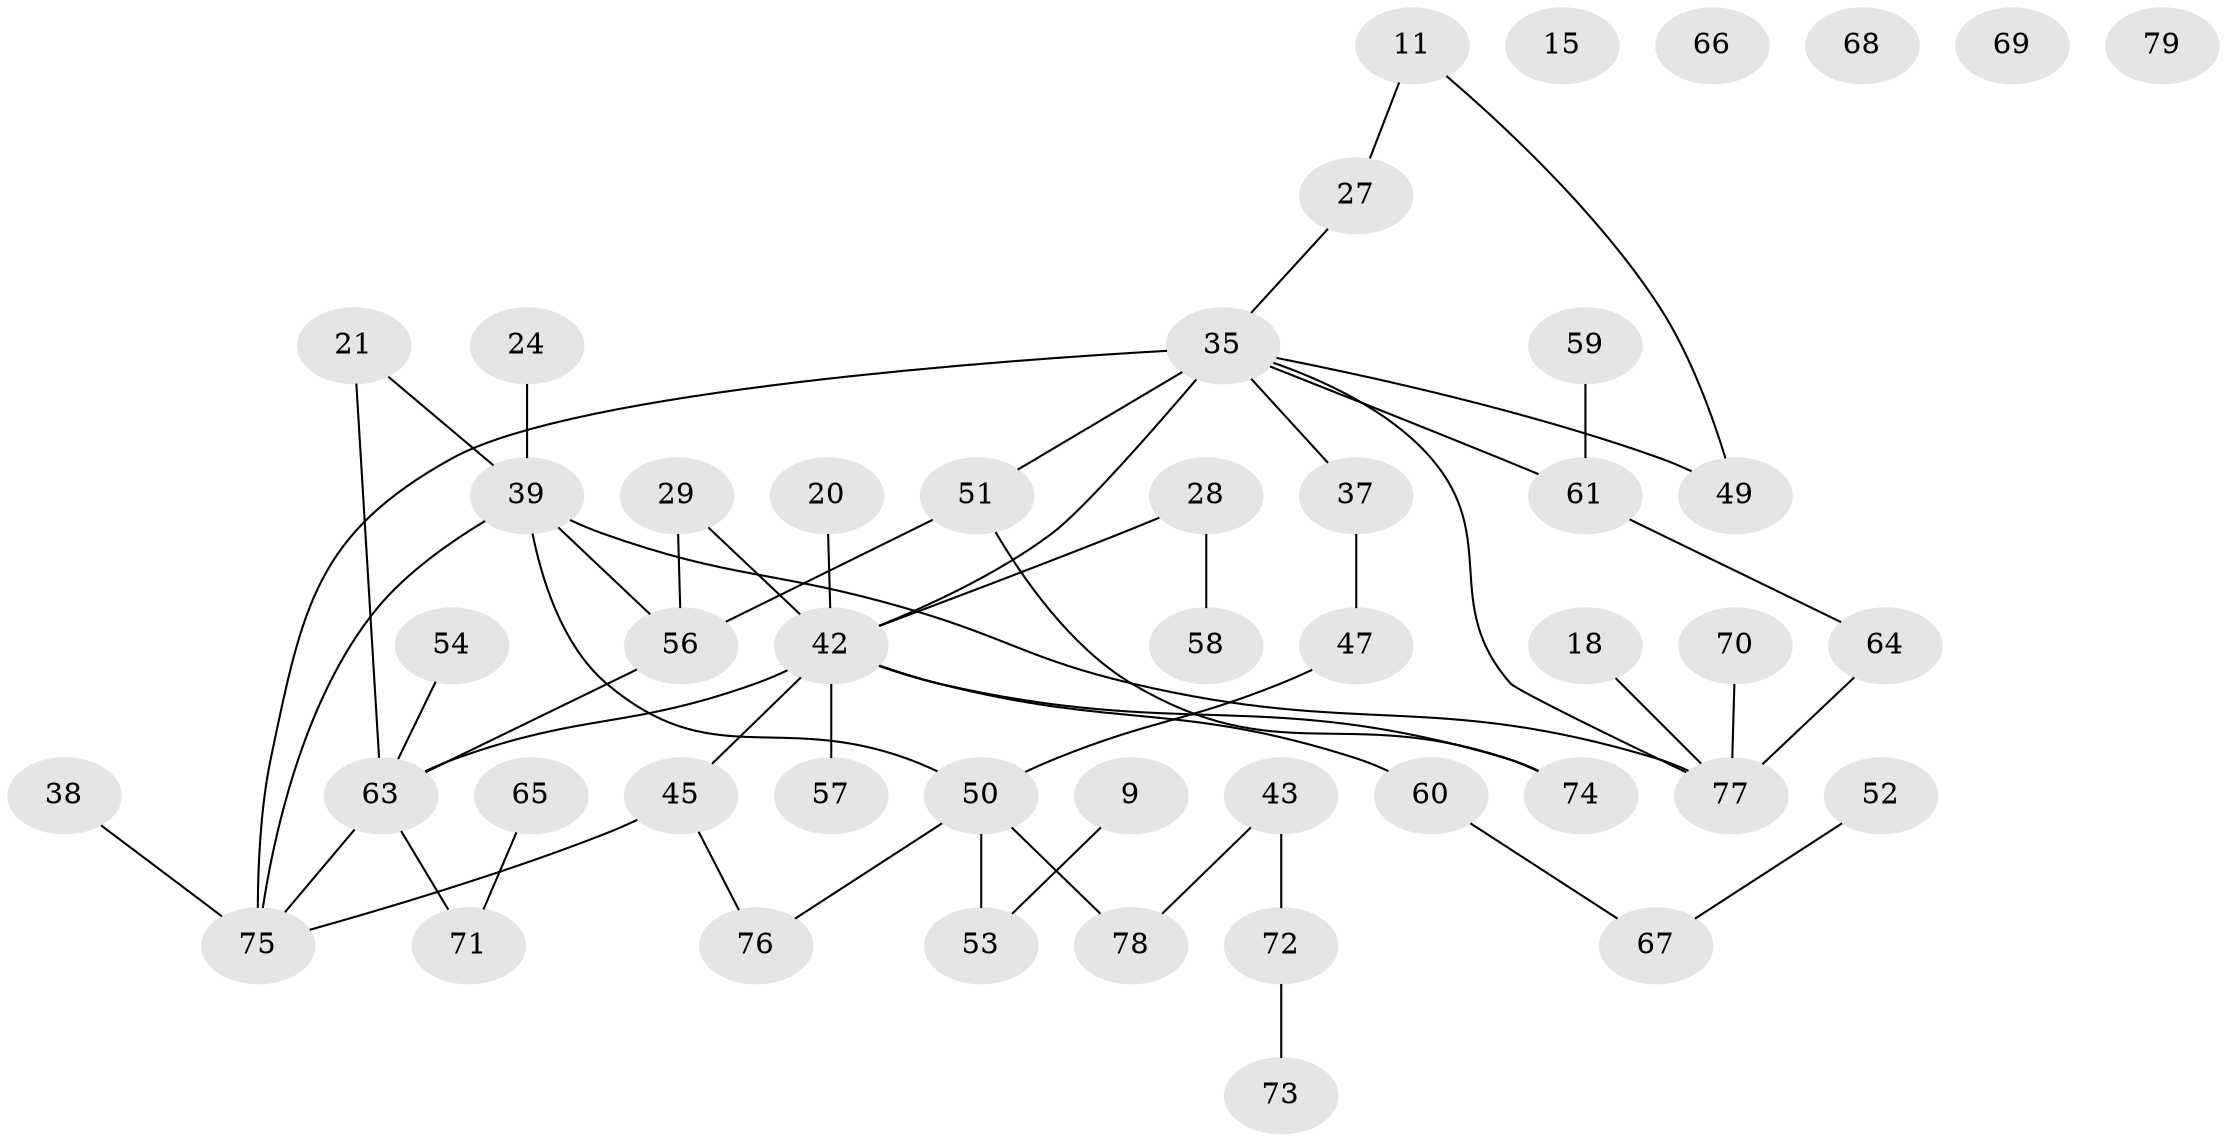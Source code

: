 // original degree distribution, {3: 0.20253164556962025, 4: 0.08860759493670886, 1: 0.24050632911392406, 6: 0.0379746835443038, 2: 0.3037974683544304, 5: 0.05063291139240506, 0: 0.06329113924050633, 7: 0.012658227848101266}
// Generated by graph-tools (version 1.1) at 2025/44/03/04/25 21:44:08]
// undirected, 47 vertices, 53 edges
graph export_dot {
graph [start="1"]
  node [color=gray90,style=filled];
  9;
  11;
  15;
  18;
  20;
  21;
  24;
  27;
  28;
  29;
  35 [super="+23+25"];
  37;
  38;
  39 [super="+36"];
  42 [super="+7+16"];
  43;
  45 [super="+33"];
  47;
  49;
  50 [super="+32+19+44"];
  51;
  52;
  53;
  54;
  56 [super="+8+55"];
  57;
  58;
  59;
  60 [super="+41"];
  61 [super="+40"];
  63 [super="+46+22"];
  64;
  65;
  66;
  67 [super="+34+48"];
  68;
  69;
  70;
  71;
  72 [super="+26"];
  73;
  74;
  75 [super="+14+62"];
  76;
  77;
  78;
  79;
  9 -- 53;
  11 -- 27;
  11 -- 49;
  18 -- 77;
  20 -- 42;
  21 -- 63;
  21 -- 39;
  24 -- 39;
  27 -- 35;
  28 -- 42;
  28 -- 58;
  29 -- 42 [weight=2];
  29 -- 56;
  35 -- 37;
  35 -- 49;
  35 -- 75 [weight=2];
  35 -- 42 [weight=2];
  35 -- 51;
  35 -- 61;
  35 -- 77;
  37 -- 47;
  38 -- 75;
  39 -- 77;
  39 -- 56 [weight=2];
  39 -- 75;
  39 -- 50;
  42 -- 45 [weight=2];
  42 -- 60;
  42 -- 74;
  42 -- 57;
  42 -- 63 [weight=3];
  43 -- 78;
  43 -- 72;
  45 -- 76;
  45 -- 75;
  47 -- 50;
  50 -- 76;
  50 -- 53;
  50 -- 78;
  51 -- 74;
  51 -- 56;
  52 -- 67;
  54 -- 63;
  56 -- 63 [weight=2];
  59 -- 61;
  60 -- 67;
  61 -- 64;
  63 -- 71;
  63 -- 75 [weight=2];
  64 -- 77;
  65 -- 71;
  70 -- 77;
  72 -- 73;
}
